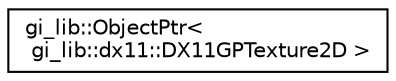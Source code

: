 digraph "Graphical Class Hierarchy"
{
  edge [fontname="Helvetica",fontsize="10",labelfontname="Helvetica",labelfontsize="10"];
  node [fontname="Helvetica",fontsize="10",shape=record];
  rankdir="LR";
  Node1 [label="gi_lib::ObjectPtr\<\l gi_lib::dx11::DX11GPTexture2D \>",height=0.2,width=0.4,color="black", fillcolor="white", style="filled",URL="$classgi__lib_1_1_object_ptr.html"];
}
